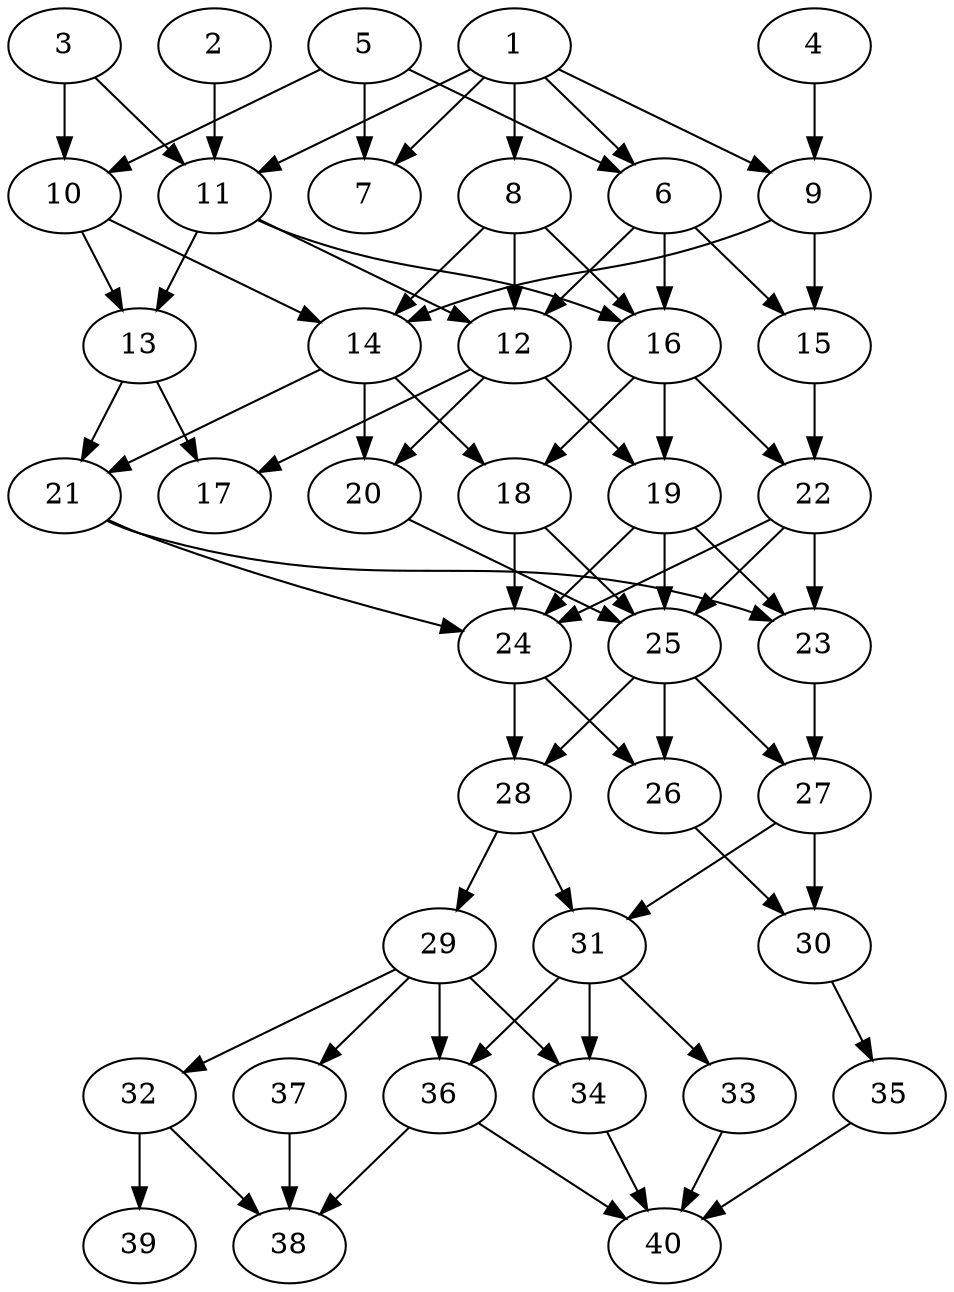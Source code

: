 // DAG automatically generated by daggen at Thu Oct  3 14:06:49 2019
// ./daggen --dot -n 40 --ccr 0.5 --fat 0.5 --regular 0.5 --density 0.6 --mindata 5242880 --maxdata 52428800 
digraph G {
  1 [size="91170816", alpha="0.11", expect_size="45585408"] 
  1 -> 6 [size ="45585408"]
  1 -> 7 [size ="45585408"]
  1 -> 8 [size ="45585408"]
  1 -> 9 [size ="45585408"]
  1 -> 11 [size ="45585408"]
  2 [size="58695680", alpha="0.14", expect_size="29347840"] 
  2 -> 11 [size ="29347840"]
  3 [size="88317952", alpha="0.17", expect_size="44158976"] 
  3 -> 10 [size ="44158976"]
  3 -> 11 [size ="44158976"]
  4 [size="90345472", alpha="0.13", expect_size="45172736"] 
  4 -> 9 [size ="45172736"]
  5 [size="28057600", alpha="0.15", expect_size="14028800"] 
  5 -> 6 [size ="14028800"]
  5 -> 7 [size ="14028800"]
  5 -> 10 [size ="14028800"]
  6 [size="99481600", alpha="0.11", expect_size="49740800"] 
  6 -> 12 [size ="49740800"]
  6 -> 15 [size ="49740800"]
  6 -> 16 [size ="49740800"]
  7 [size="64094208", alpha="0.14", expect_size="32047104"] 
  8 [size="16885760", alpha="0.05", expect_size="8442880"] 
  8 -> 12 [size ="8442880"]
  8 -> 14 [size ="8442880"]
  8 -> 16 [size ="8442880"]
  9 [size="55949312", alpha="0.08", expect_size="27974656"] 
  9 -> 14 [size ="27974656"]
  9 -> 15 [size ="27974656"]
  10 [size="60518400", alpha="0.01", expect_size="30259200"] 
  10 -> 13 [size ="30259200"]
  10 -> 14 [size ="30259200"]
  11 [size="94062592", alpha="0.01", expect_size="47031296"] 
  11 -> 12 [size ="47031296"]
  11 -> 13 [size ="47031296"]
  11 -> 16 [size ="47031296"]
  12 [size="53094400", alpha="0.10", expect_size="26547200"] 
  12 -> 17 [size ="26547200"]
  12 -> 19 [size ="26547200"]
  12 -> 20 [size ="26547200"]
  13 [size="25077760", alpha="0.18", expect_size="12538880"] 
  13 -> 17 [size ="12538880"]
  13 -> 21 [size ="12538880"]
  14 [size="104556544", alpha="0.20", expect_size="52278272"] 
  14 -> 18 [size ="52278272"]
  14 -> 20 [size ="52278272"]
  14 -> 21 [size ="52278272"]
  15 [size="70903808", alpha="0.10", expect_size="35451904"] 
  15 -> 22 [size ="35451904"]
  16 [size="49348608", alpha="0.05", expect_size="24674304"] 
  16 -> 18 [size ="24674304"]
  16 -> 19 [size ="24674304"]
  16 -> 22 [size ="24674304"]
  17 [size="101726208", alpha="0.12", expect_size="50863104"] 
  18 [size="72468480", alpha="0.07", expect_size="36234240"] 
  18 -> 24 [size ="36234240"]
  18 -> 25 [size ="36234240"]
  19 [size="94679040", alpha="0.14", expect_size="47339520"] 
  19 -> 23 [size ="47339520"]
  19 -> 24 [size ="47339520"]
  19 -> 25 [size ="47339520"]
  20 [size="37146624", alpha="0.01", expect_size="18573312"] 
  20 -> 25 [size ="18573312"]
  21 [size="42104832", alpha="0.05", expect_size="21052416"] 
  21 -> 23 [size ="21052416"]
  21 -> 24 [size ="21052416"]
  22 [size="47833088", alpha="0.20", expect_size="23916544"] 
  22 -> 23 [size ="23916544"]
  22 -> 24 [size ="23916544"]
  22 -> 25 [size ="23916544"]
  23 [size="94308352", alpha="0.11", expect_size="47154176"] 
  23 -> 27 [size ="47154176"]
  24 [size="84006912", alpha="0.18", expect_size="42003456"] 
  24 -> 26 [size ="42003456"]
  24 -> 28 [size ="42003456"]
  25 [size="81786880", alpha="0.10", expect_size="40893440"] 
  25 -> 26 [size ="40893440"]
  25 -> 27 [size ="40893440"]
  25 -> 28 [size ="40893440"]
  26 [size="34949120", alpha="0.00", expect_size="17474560"] 
  26 -> 30 [size ="17474560"]
  27 [size="59944960", alpha="0.02", expect_size="29972480"] 
  27 -> 30 [size ="29972480"]
  27 -> 31 [size ="29972480"]
  28 [size="21866496", alpha="0.05", expect_size="10933248"] 
  28 -> 29 [size ="10933248"]
  28 -> 31 [size ="10933248"]
  29 [size="55951360", alpha="0.18", expect_size="27975680"] 
  29 -> 32 [size ="27975680"]
  29 -> 34 [size ="27975680"]
  29 -> 36 [size ="27975680"]
  29 -> 37 [size ="27975680"]
  30 [size="26873856", alpha="0.02", expect_size="13436928"] 
  30 -> 35 [size ="13436928"]
  31 [size="31428608", alpha="0.03", expect_size="15714304"] 
  31 -> 33 [size ="15714304"]
  31 -> 34 [size ="15714304"]
  31 -> 36 [size ="15714304"]
  32 [size="55934976", alpha="0.13", expect_size="27967488"] 
  32 -> 38 [size ="27967488"]
  32 -> 39 [size ="27967488"]
  33 [size="54226944", alpha="0.06", expect_size="27113472"] 
  33 -> 40 [size ="27113472"]
  34 [size="104142848", alpha="0.19", expect_size="52071424"] 
  34 -> 40 [size ="52071424"]
  35 [size="96796672", alpha="0.05", expect_size="48398336"] 
  35 -> 40 [size ="48398336"]
  36 [size="49764352", alpha="0.20", expect_size="24882176"] 
  36 -> 38 [size ="24882176"]
  36 -> 40 [size ="24882176"]
  37 [size="52039680", alpha="0.13", expect_size="26019840"] 
  37 -> 38 [size ="26019840"]
  38 [size="62863360", alpha="0.20", expect_size="31431680"] 
  39 [size="88635392", alpha="0.04", expect_size="44317696"] 
  40 [size="80445440", alpha="0.15", expect_size="40222720"] 
}
